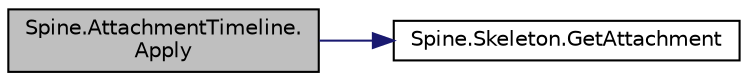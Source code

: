 digraph "Spine.AttachmentTimeline.Apply"
{
 // LATEX_PDF_SIZE
  edge [fontname="Helvetica",fontsize="10",labelfontname="Helvetica",labelfontsize="10"];
  node [fontname="Helvetica",fontsize="10",shape=record];
  rankdir="LR";
  Node1 [label="Spine.AttachmentTimeline.\lApply",height=0.2,width=0.4,color="black", fillcolor="grey75", style="filled", fontcolor="black",tooltip="Sets the value(s) for the specified time."];
  Node1 -> Node2 [color="midnightblue",fontsize="10",style="solid",fontname="Helvetica"];
  Node2 [label="Spine.Skeleton.GetAttachment",height=0.2,width=0.4,color="black", fillcolor="white", style="filled",URL="$class_spine_1_1_skeleton.html#a49a6dfe7d4e66ba8d142541022f17a82",tooltip="May be null."];
}
